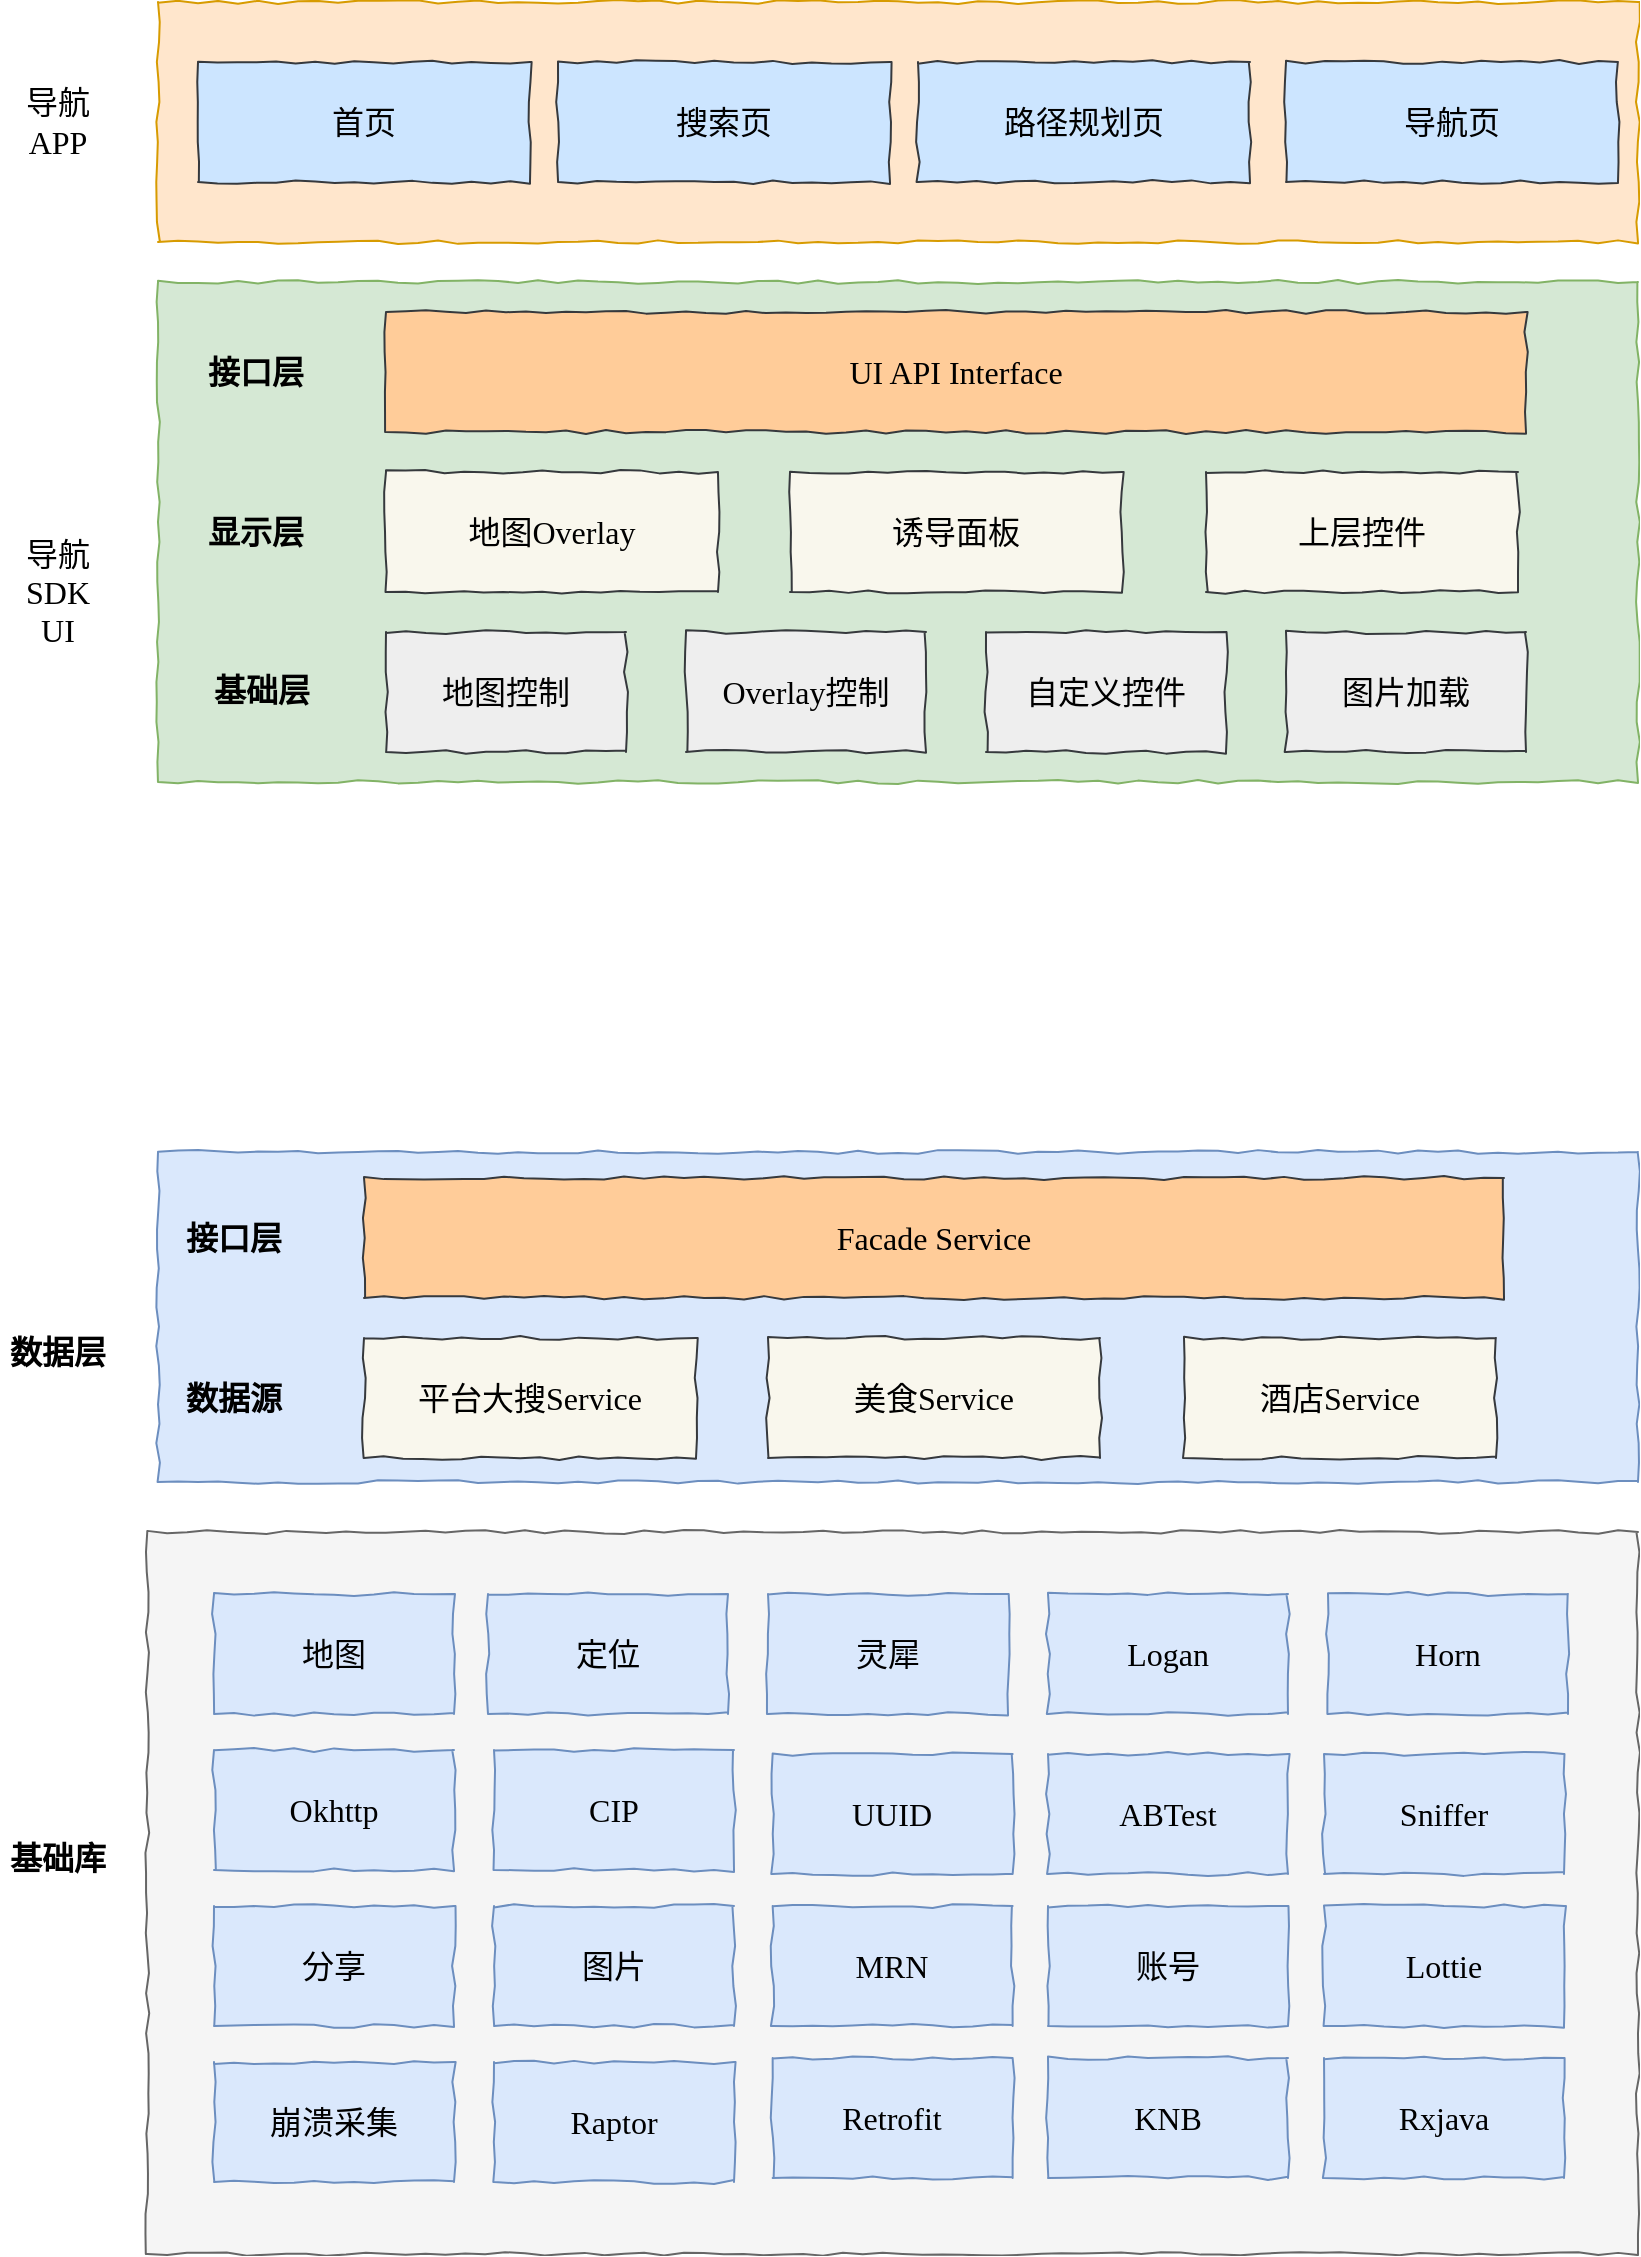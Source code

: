 <mxfile version="14.7.7" type="github">
  <diagram id="VdLfaRIdaGldhcj8oe8U" name="第 1 页">
    <mxGraphModel dx="946" dy="1046" grid="0" gridSize="10" guides="1" tooltips="1" connect="1" arrows="1" fold="1" page="0" pageScale="1" pageWidth="827" pageHeight="1169" math="0" shadow="0">
      <root>
        <mxCell id="0" />
        <mxCell id="1" parent="0" />
        <mxCell id="qPDJotclNkI_bIP7ukIK-1" value="" style="rounded=0;whiteSpace=wrap;html=1;comic=1;fontFamily=Comic Sans MS;fontSize=16;fillColor=#f5f5f5;strokeColor=#666666;fontColor=#333333;" parent="1" vertex="1">
          <mxGeometry x="84.63" y="455" width="745.37" height="361" as="geometry" />
        </mxCell>
        <mxCell id="qPDJotclNkI_bIP7ukIK-6" value="地图" style="rounded=0;whiteSpace=wrap;html=1;comic=1;fillColor=#dae8fc;strokeColor=#6c8ebf;fontSize=16;fontFamily=Comic Sans MS;" parent="1" vertex="1">
          <mxGeometry x="118" y="486" width="120" height="60" as="geometry" />
        </mxCell>
        <mxCell id="qPDJotclNkI_bIP7ukIK-13" value="基础库" style="text;html=1;strokeColor=none;fillColor=none;align=center;verticalAlign=middle;whiteSpace=wrap;rounded=0;comic=1;fontFamily=Comic Sans MS;fontSize=16;fontStyle=1" parent="1" vertex="1">
          <mxGeometry x="11" y="608" width="58" height="20" as="geometry" />
        </mxCell>
        <mxCell id="qPDJotclNkI_bIP7ukIK-16" value="数据层" style="text;html=1;strokeColor=none;fillColor=none;align=center;verticalAlign=middle;whiteSpace=wrap;rounded=0;comic=1;fontFamily=Comic Sans MS;fontSize=16;fontStyle=1" parent="1" vertex="1">
          <mxGeometry x="14" y="355" width="52" height="20" as="geometry" />
        </mxCell>
        <mxCell id="qPDJotclNkI_bIP7ukIK-17" value="" style="rounded=0;whiteSpace=wrap;html=1;comic=1;fontFamily=Comic Sans MS;fontSize=16;fillColor=#dae8fc;strokeColor=#6c8ebf;" parent="1" vertex="1">
          <mxGeometry x="90" y="265" width="740" height="165" as="geometry" />
        </mxCell>
        <mxCell id="qPDJotclNkI_bIP7ukIK-32" value="导航&lt;br&gt;SDK&lt;br&gt;UI" style="text;html=1;strokeColor=none;fillColor=none;align=center;verticalAlign=middle;whiteSpace=wrap;rounded=0;comic=1;fontFamily=Comic Sans MS;fontSize=16;" parent="1" vertex="1">
          <mxGeometry x="20.0" y="-25" width="40" height="20" as="geometry" />
        </mxCell>
        <mxCell id="qPDJotclNkI_bIP7ukIK-33" value="" style="rounded=0;whiteSpace=wrap;html=1;comic=1;fontFamily=Comic Sans MS;fontSize=16;fillColor=#d5e8d4;strokeColor=#82b366;" parent="1" vertex="1">
          <mxGeometry x="90" y="-170" width="740" height="250" as="geometry" />
        </mxCell>
        <mxCell id="qPDJotclNkI_bIP7ukIK-34" value="地图控制" style="rounded=0;whiteSpace=wrap;html=1;comic=1;fillColor=#eeeeee;strokeColor=#36393d;fontSize=16;fontFamily=Comic Sans MS;" parent="1" vertex="1">
          <mxGeometry x="204" y="5" width="120" height="60" as="geometry" />
        </mxCell>
        <mxCell id="qPDJotclNkI_bIP7ukIK-35" value="Overlay控制" style="rounded=0;whiteSpace=wrap;html=1;comic=1;fillColor=#eeeeee;strokeColor=#36393d;fontSize=16;fontFamily=Comic Sans MS;" parent="1" vertex="1">
          <mxGeometry x="354" y="5" width="120" height="60" as="geometry" />
        </mxCell>
        <mxCell id="qPDJotclNkI_bIP7ukIK-36" value="自定义控件" style="rounded=0;whiteSpace=wrap;html=1;comic=1;fillColor=#eeeeee;strokeColor=#36393d;fontSize=16;fontFamily=Comic Sans MS;" parent="1" vertex="1">
          <mxGeometry x="504" y="5" width="120" height="60" as="geometry" />
        </mxCell>
        <mxCell id="qPDJotclNkI_bIP7ukIK-37" value="图片加载" style="rounded=0;whiteSpace=wrap;html=1;comic=1;fillColor=#eeeeee;strokeColor=#36393d;fontSize=16;fontFamily=Comic Sans MS;" parent="1" vertex="1">
          <mxGeometry x="654" y="5" width="120" height="60" as="geometry" />
        </mxCell>
        <mxCell id="qPDJotclNkI_bIP7ukIK-38" value="地图Overlay" style="rounded=0;whiteSpace=wrap;html=1;comic=1;fillColor=#f9f7ed;strokeColor=#36393d;fontSize=16;fontFamily=Comic Sans MS;" parent="1" vertex="1">
          <mxGeometry x="204" y="-75" width="166" height="60" as="geometry" />
        </mxCell>
        <mxCell id="qPDJotclNkI_bIP7ukIK-39" value="基础层" style="text;html=1;strokeColor=none;fillColor=none;align=center;verticalAlign=middle;whiteSpace=wrap;rounded=0;comic=1;fontFamily=Comic Sans MS;fontSize=16;fontStyle=1" parent="1" vertex="1">
          <mxGeometry x="114" y="25" width="56" height="18" as="geometry" />
        </mxCell>
        <mxCell id="qPDJotclNkI_bIP7ukIK-40" value="诱导面板" style="rounded=0;whiteSpace=wrap;html=1;comic=1;fillColor=#f9f7ed;strokeColor=#36393d;fontSize=16;fontFamily=Comic Sans MS;" parent="1" vertex="1">
          <mxGeometry x="406" y="-75" width="166" height="60" as="geometry" />
        </mxCell>
        <mxCell id="qPDJotclNkI_bIP7ukIK-41" value="显示层" style="text;html=1;strokeColor=none;fillColor=none;align=center;verticalAlign=middle;whiteSpace=wrap;rounded=0;comic=1;fontFamily=Comic Sans MS;fontSize=16;fontStyle=1" parent="1" vertex="1">
          <mxGeometry x="114" y="-55" width="50" height="20" as="geometry" />
        </mxCell>
        <mxCell id="qPDJotclNkI_bIP7ukIK-42" value="接口层" style="text;html=1;strokeColor=none;fillColor=none;align=center;verticalAlign=middle;whiteSpace=wrap;rounded=0;comic=1;fontFamily=Comic Sans MS;fontSize=16;fontStyle=1" parent="1" vertex="1">
          <mxGeometry x="114" y="-135" width="50" height="20" as="geometry" />
        </mxCell>
        <mxCell id="qPDJotclNkI_bIP7ukIK-43" value="UI API Interface" style="rounded=0;whiteSpace=wrap;html=1;comic=1;fillColor=#ffcc99;strokeColor=#36393d;fontSize=16;fontFamily=Comic Sans MS;" parent="1" vertex="1">
          <mxGeometry x="204" y="-155" width="570" height="60" as="geometry" />
        </mxCell>
        <mxCell id="qPDJotclNkI_bIP7ukIK-44" value="上层控件" style="rounded=0;whiteSpace=wrap;html=1;comic=1;fillColor=#f9f7ed;strokeColor=#36393d;fontSize=16;fontFamily=Comic Sans MS;" parent="1" vertex="1">
          <mxGeometry x="614" y="-75" width="156" height="60" as="geometry" />
        </mxCell>
        <mxCell id="qPDJotclNkI_bIP7ukIK-45" value="导航&lt;br&gt;APP" style="text;html=1;strokeColor=none;fillColor=none;align=center;verticalAlign=middle;whiteSpace=wrap;rounded=0;comic=1;fontFamily=Comic Sans MS;fontSize=16;" parent="1" vertex="1">
          <mxGeometry x="20.0" y="-260" width="40" height="20" as="geometry" />
        </mxCell>
        <mxCell id="qPDJotclNkI_bIP7ukIK-46" value="" style="rounded=0;whiteSpace=wrap;html=1;comic=1;fontFamily=Comic Sans MS;fontSize=16;fillColor=#ffe6cc;strokeColor=#d79b00;" parent="1" vertex="1">
          <mxGeometry x="90" y="-310" width="740" height="120" as="geometry" />
        </mxCell>
        <mxCell id="qPDJotclNkI_bIP7ukIK-58" value="首页" style="rounded=0;whiteSpace=wrap;html=1;comic=1;fillColor=#cce5ff;strokeColor=#36393d;fontSize=16;fontFamily=Comic Sans MS;" parent="1" vertex="1">
          <mxGeometry x="110" y="-280" width="166" height="60" as="geometry" />
        </mxCell>
        <mxCell id="qPDJotclNkI_bIP7ukIK-63" value="搜索页" style="rounded=0;whiteSpace=wrap;html=1;comic=1;fillColor=#cce5ff;strokeColor=#36393d;fontSize=16;fontFamily=Comic Sans MS;" parent="1" vertex="1">
          <mxGeometry x="290" y="-280" width="166" height="60" as="geometry" />
        </mxCell>
        <mxCell id="qPDJotclNkI_bIP7ukIK-64" value="路径规划页" style="rounded=0;whiteSpace=wrap;html=1;comic=1;fillColor=#cce5ff;strokeColor=#36393d;fontSize=16;fontFamily=Comic Sans MS;" parent="1" vertex="1">
          <mxGeometry x="470" y="-280" width="166" height="60" as="geometry" />
        </mxCell>
        <mxCell id="qPDJotclNkI_bIP7ukIK-65" value="导航页" style="rounded=0;whiteSpace=wrap;html=1;comic=1;fillColor=#cce5ff;strokeColor=#36393d;fontSize=16;fontFamily=Comic Sans MS;" parent="1" vertex="1">
          <mxGeometry x="654" y="-280" width="166" height="60" as="geometry" />
        </mxCell>
        <mxCell id="cGMHCMa1gWaHDDhLQshZ-1" value="定位" style="rounded=0;whiteSpace=wrap;html=1;comic=1;fillColor=#dae8fc;strokeColor=#6c8ebf;fontSize=16;fontFamily=Comic Sans MS;" vertex="1" parent="1">
          <mxGeometry x="255" y="486" width="120" height="60" as="geometry" />
        </mxCell>
        <mxCell id="cGMHCMa1gWaHDDhLQshZ-2" value="灵犀" style="rounded=0;whiteSpace=wrap;html=1;comic=1;fillColor=#dae8fc;strokeColor=#6c8ebf;fontSize=16;fontFamily=Comic Sans MS;" vertex="1" parent="1">
          <mxGeometry x="395" y="486" width="120" height="60" as="geometry" />
        </mxCell>
        <mxCell id="cGMHCMa1gWaHDDhLQshZ-3" value="Logan" style="rounded=0;whiteSpace=wrap;html=1;comic=1;fillColor=#dae8fc;strokeColor=#6c8ebf;fontSize=16;fontFamily=Comic Sans MS;" vertex="1" parent="1">
          <mxGeometry x="535" y="486" width="120" height="60" as="geometry" />
        </mxCell>
        <mxCell id="cGMHCMa1gWaHDDhLQshZ-4" value="Horn" style="rounded=0;whiteSpace=wrap;html=1;comic=1;fillColor=#dae8fc;strokeColor=#6c8ebf;fontSize=16;fontFamily=Comic Sans MS;" vertex="1" parent="1">
          <mxGeometry x="675" y="486" width="120" height="60" as="geometry" />
        </mxCell>
        <mxCell id="cGMHCMa1gWaHDDhLQshZ-5" value="Okhttp" style="rounded=0;whiteSpace=wrap;html=1;comic=1;fillColor=#dae8fc;strokeColor=#6c8ebf;fontSize=16;fontFamily=Comic Sans MS;" vertex="1" parent="1">
          <mxGeometry x="118" y="564" width="120" height="60" as="geometry" />
        </mxCell>
        <mxCell id="cGMHCMa1gWaHDDhLQshZ-6" value="CIP" style="rounded=0;whiteSpace=wrap;html=1;comic=1;fillColor=#dae8fc;strokeColor=#6c8ebf;fontSize=16;fontFamily=Comic Sans MS;" vertex="1" parent="1">
          <mxGeometry x="258" y="564" width="120" height="60" as="geometry" />
        </mxCell>
        <mxCell id="cGMHCMa1gWaHDDhLQshZ-7" value="UUID" style="rounded=0;whiteSpace=wrap;html=1;comic=1;fillColor=#dae8fc;strokeColor=#6c8ebf;fontSize=16;fontFamily=Comic Sans MS;" vertex="1" parent="1">
          <mxGeometry x="397.32" y="566" width="120" height="60" as="geometry" />
        </mxCell>
        <mxCell id="cGMHCMa1gWaHDDhLQshZ-8" value="ABTest" style="rounded=0;whiteSpace=wrap;html=1;comic=1;fillColor=#dae8fc;strokeColor=#6c8ebf;fontSize=16;fontFamily=Comic Sans MS;" vertex="1" parent="1">
          <mxGeometry x="535" y="566" width="120" height="60" as="geometry" />
        </mxCell>
        <mxCell id="cGMHCMa1gWaHDDhLQshZ-9" value="Sniffer" style="rounded=0;whiteSpace=wrap;html=1;comic=1;fillColor=#dae8fc;strokeColor=#6c8ebf;fontSize=16;fontFamily=Comic Sans MS;" vertex="1" parent="1">
          <mxGeometry x="673" y="566" width="120" height="60" as="geometry" />
        </mxCell>
        <mxCell id="cGMHCMa1gWaHDDhLQshZ-10" value="分享" style="rounded=0;whiteSpace=wrap;html=1;comic=1;fillColor=#dae8fc;strokeColor=#6c8ebf;fontSize=16;fontFamily=Comic Sans MS;" vertex="1" parent="1">
          <mxGeometry x="118" y="642" width="120" height="60" as="geometry" />
        </mxCell>
        <mxCell id="cGMHCMa1gWaHDDhLQshZ-11" value="图片" style="rounded=0;whiteSpace=wrap;html=1;comic=1;fillColor=#dae8fc;strokeColor=#6c8ebf;fontSize=16;fontFamily=Comic Sans MS;" vertex="1" parent="1">
          <mxGeometry x="258" y="642" width="120" height="60" as="geometry" />
        </mxCell>
        <mxCell id="cGMHCMa1gWaHDDhLQshZ-12" value="MRN" style="rounded=0;whiteSpace=wrap;html=1;comic=1;fillColor=#dae8fc;strokeColor=#6c8ebf;fontSize=16;fontFamily=Comic Sans MS;" vertex="1" parent="1">
          <mxGeometry x="397.32" y="642" width="120" height="60" as="geometry" />
        </mxCell>
        <mxCell id="cGMHCMa1gWaHDDhLQshZ-13" value="账号" style="rounded=0;whiteSpace=wrap;html=1;comic=1;fillColor=#dae8fc;strokeColor=#6c8ebf;fontSize=16;fontFamily=Comic Sans MS;" vertex="1" parent="1">
          <mxGeometry x="535" y="642" width="120" height="60" as="geometry" />
        </mxCell>
        <mxCell id="cGMHCMa1gWaHDDhLQshZ-14" value="Lottie" style="rounded=0;whiteSpace=wrap;html=1;comic=1;fillColor=#dae8fc;strokeColor=#6c8ebf;fontSize=16;fontFamily=Comic Sans MS;" vertex="1" parent="1">
          <mxGeometry x="673" y="642" width="120" height="60" as="geometry" />
        </mxCell>
        <mxCell id="cGMHCMa1gWaHDDhLQshZ-15" value="崩溃采集" style="rounded=0;whiteSpace=wrap;html=1;comic=1;fillColor=#dae8fc;strokeColor=#6c8ebf;fontSize=16;fontFamily=Comic Sans MS;" vertex="1" parent="1">
          <mxGeometry x="118" y="720" width="120" height="60" as="geometry" />
        </mxCell>
        <mxCell id="cGMHCMa1gWaHDDhLQshZ-16" value="Raptor" style="rounded=0;whiteSpace=wrap;html=1;comic=1;fillColor=#dae8fc;strokeColor=#6c8ebf;fontSize=16;fontFamily=Comic Sans MS;" vertex="1" parent="1">
          <mxGeometry x="258" y="720" width="120" height="60" as="geometry" />
        </mxCell>
        <mxCell id="cGMHCMa1gWaHDDhLQshZ-17" value="Retrofit" style="rounded=0;whiteSpace=wrap;html=1;comic=1;fillColor=#dae8fc;strokeColor=#6c8ebf;fontSize=16;fontFamily=Comic Sans MS;" vertex="1" parent="1">
          <mxGeometry x="397.32" y="718" width="120" height="60" as="geometry" />
        </mxCell>
        <mxCell id="cGMHCMa1gWaHDDhLQshZ-18" value="KNB" style="rounded=0;whiteSpace=wrap;html=1;comic=1;fillColor=#dae8fc;strokeColor=#6c8ebf;fontSize=16;fontFamily=Comic Sans MS;" vertex="1" parent="1">
          <mxGeometry x="535" y="718" width="120" height="60" as="geometry" />
        </mxCell>
        <mxCell id="cGMHCMa1gWaHDDhLQshZ-19" value="Rxjava" style="rounded=0;whiteSpace=wrap;html=1;comic=1;fillColor=#dae8fc;strokeColor=#6c8ebf;fontSize=16;fontFamily=Comic Sans MS;" vertex="1" parent="1">
          <mxGeometry x="673" y="718" width="120" height="60" as="geometry" />
        </mxCell>
        <mxCell id="cGMHCMa1gWaHDDhLQshZ-21" value="平台大搜Service" style="rounded=0;whiteSpace=wrap;html=1;comic=1;fillColor=#f9f7ed;strokeColor=#36393d;fontSize=16;fontFamily=Comic Sans MS;" vertex="1" parent="1">
          <mxGeometry x="193" y="358" width="166" height="60" as="geometry" />
        </mxCell>
        <mxCell id="cGMHCMa1gWaHDDhLQshZ-22" value="美食Service" style="rounded=0;whiteSpace=wrap;html=1;comic=1;fillColor=#f9f7ed;strokeColor=#36393d;fontSize=16;fontFamily=Comic Sans MS;" vertex="1" parent="1">
          <mxGeometry x="395" y="358" width="166" height="60" as="geometry" />
        </mxCell>
        <mxCell id="cGMHCMa1gWaHDDhLQshZ-23" value="数据源" style="text;html=1;strokeColor=none;fillColor=none;align=center;verticalAlign=middle;whiteSpace=wrap;rounded=0;comic=1;fontFamily=Comic Sans MS;fontSize=16;fontStyle=1" vertex="1" parent="1">
          <mxGeometry x="103" y="378" width="50" height="20" as="geometry" />
        </mxCell>
        <mxCell id="cGMHCMa1gWaHDDhLQshZ-24" value="接口层" style="text;html=1;strokeColor=none;fillColor=none;align=center;verticalAlign=middle;whiteSpace=wrap;rounded=0;comic=1;fontFamily=Comic Sans MS;fontSize=16;fontStyle=1" vertex="1" parent="1">
          <mxGeometry x="103" y="298" width="50" height="20" as="geometry" />
        </mxCell>
        <mxCell id="cGMHCMa1gWaHDDhLQshZ-25" value="Facade Service" style="rounded=0;whiteSpace=wrap;html=1;comic=1;fillColor=#ffcc99;strokeColor=#36393d;fontSize=16;fontFamily=Comic Sans MS;" vertex="1" parent="1">
          <mxGeometry x="193" y="278" width="570" height="60" as="geometry" />
        </mxCell>
        <mxCell id="cGMHCMa1gWaHDDhLQshZ-26" value="酒店Service" style="rounded=0;whiteSpace=wrap;html=1;comic=1;fillColor=#f9f7ed;strokeColor=#36393d;fontSize=16;fontFamily=Comic Sans MS;" vertex="1" parent="1">
          <mxGeometry x="603" y="358" width="156" height="60" as="geometry" />
        </mxCell>
      </root>
    </mxGraphModel>
  </diagram>
</mxfile>
